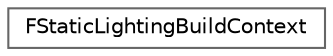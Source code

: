 digraph "Graphical Class Hierarchy"
{
 // INTERACTIVE_SVG=YES
 // LATEX_PDF_SIZE
  bgcolor="transparent";
  edge [fontname=Helvetica,fontsize=10,labelfontname=Helvetica,labelfontsize=10];
  node [fontname=Helvetica,fontsize=10,shape=box,height=0.2,width=0.4];
  rankdir="LR";
  Node0 [id="Node000000",label="FStaticLightingBuildContext",height=0.2,width=0.4,color="grey40", fillcolor="white", style="filled",URL="$d4/dbc/classFStaticLightingBuildContext.html",tooltip=" "];
}
